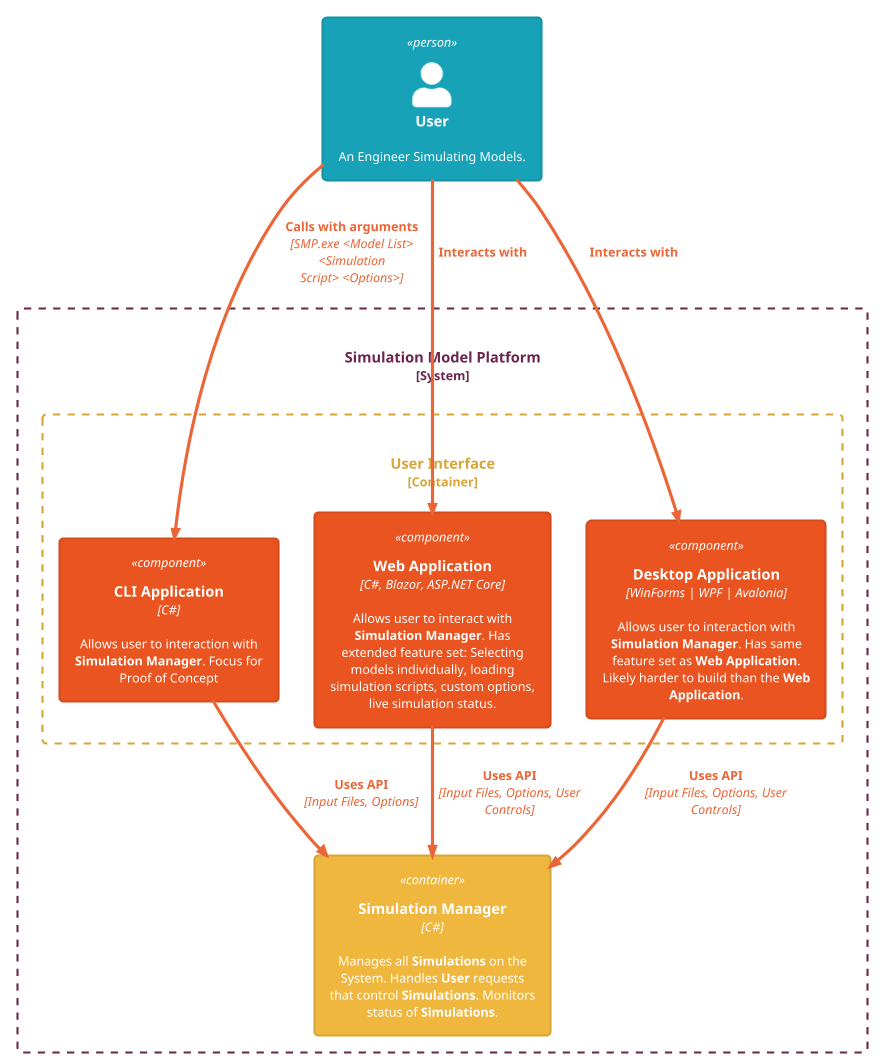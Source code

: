 @startuml L3_Component Diagram - User Interface

!theme C4_united from <C4/themes>
!include <C4/C4_Component>

Person(User,"User", "An Engineer Simulating Models.")

System_Boundary(SimulationModelPlatform, "Simulation Model Platform") {
    Container_Boundary(UserInterface, "User Interface") {
        Component(CLIApp, "CLI Application", "C#", "Allows user to interaction with **Simulation Manager**. Focus for Proof of Concept")
        Component(WebApp, "Web Application", "C#, Blazor, ASP.NET Core", "Allows user to interact with **Simulation Manager**. Has extended feature set: Selecting models individually, loading simulation scripts, custom options, live simulation status.")
        Component(GUIApp, "Desktop Application", "WinForms | WPF | Avalonia", "Allows user to interaction with **Simulation Manager**. Has same feature set as **Web Application**. Likely harder to build than the **Web Application**.")
    }
    Container(SimulationManager, "Simulation Manager", "C#", "Manages all **Simulations** on the System. Handles **User** requests that control **Simulations**. Monitors status of **Simulations**.")
}

Rel_D(User, CLIApp, "Calls with arguments", "SMP.exe <Model List> <Simulation Script> <Options>")
Rel_D(User, WebApp, "Interacts with", "")
Rel_D(User, GUIApp, "Interacts with", "")

' TODO: More details on specific common API calls into Simulation Manager.
Rel_D(CLIApp, SimulationManager, "Uses API", "Input Files, Options")
Rel_D(GUIApp, SimulationManager, "Uses API", "Input Files, Options, User Controls")
Rel_D(WebApp, SimulationManager, "Uses API", "Input Files, Options, User Controls")

@enduml